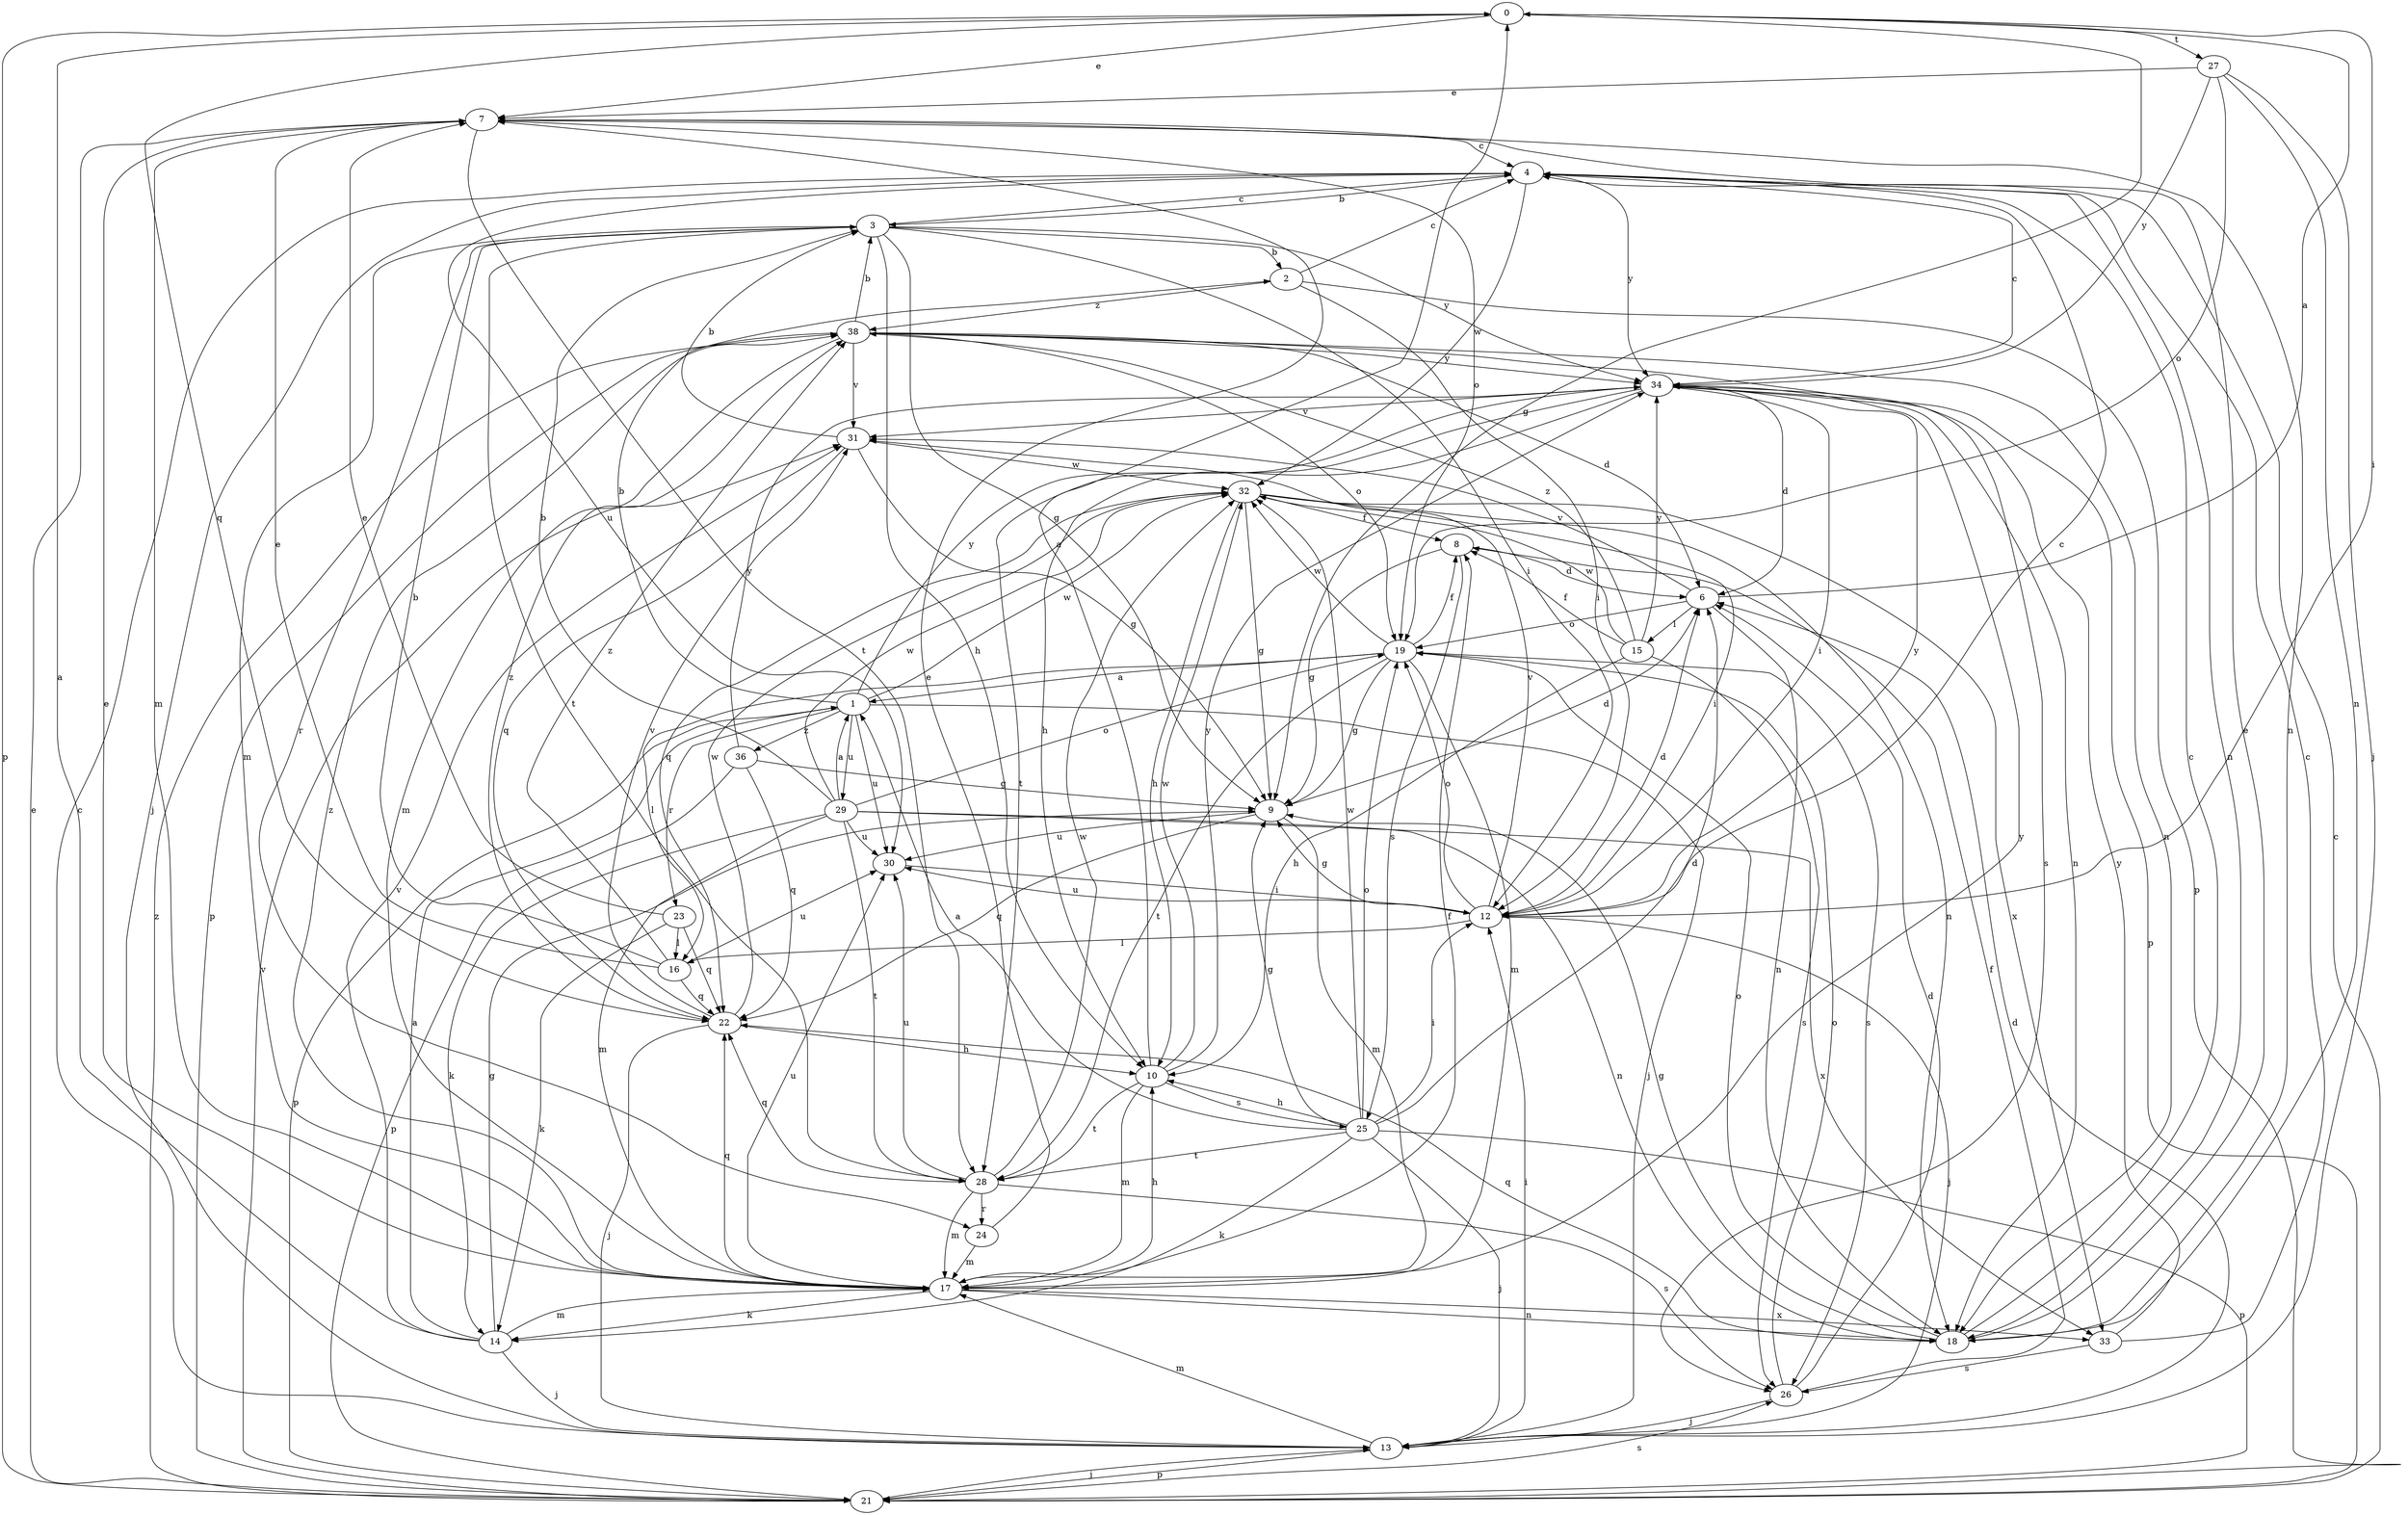 strict digraph  {
0;
1;
2;
3;
4;
6;
7;
8;
9;
10;
12;
13;
14;
15;
16;
17;
18;
19;
21;
22;
23;
24;
25;
26;
27;
28;
29;
30;
31;
32;
33;
34;
36;
38;
0 -> 7  [label=e];
0 -> 9  [label=g];
0 -> 12  [label=i];
0 -> 21  [label=p];
0 -> 22  [label=q];
0 -> 27  [label=t];
1 -> 2  [label=b];
1 -> 13  [label=j];
1 -> 21  [label=p];
1 -> 23  [label=r];
1 -> 29  [label=u];
1 -> 30  [label=u];
1 -> 32  [label=w];
1 -> 34  [label=y];
1 -> 36  [label=z];
2 -> 4  [label=c];
2 -> 12  [label=i];
2 -> 21  [label=p];
2 -> 38  [label=z];
3 -> 2  [label=b];
3 -> 4  [label=c];
3 -> 9  [label=g];
3 -> 10  [label=h];
3 -> 12  [label=i];
3 -> 17  [label=m];
3 -> 24  [label=r];
3 -> 28  [label=t];
3 -> 34  [label=y];
4 -> 3  [label=b];
4 -> 13  [label=j];
4 -> 18  [label=n];
4 -> 30  [label=u];
4 -> 32  [label=w];
4 -> 34  [label=y];
6 -> 0  [label=a];
6 -> 15  [label=l];
6 -> 18  [label=n];
6 -> 19  [label=o];
6 -> 31  [label=v];
7 -> 4  [label=c];
7 -> 17  [label=m];
7 -> 18  [label=n];
7 -> 19  [label=o];
7 -> 28  [label=t];
8 -> 6  [label=d];
8 -> 9  [label=g];
8 -> 25  [label=s];
9 -> 6  [label=d];
9 -> 17  [label=m];
9 -> 22  [label=q];
9 -> 30  [label=u];
10 -> 0  [label=a];
10 -> 17  [label=m];
10 -> 25  [label=s];
10 -> 28  [label=t];
10 -> 32  [label=w];
10 -> 34  [label=y];
12 -> 4  [label=c];
12 -> 6  [label=d];
12 -> 9  [label=g];
12 -> 13  [label=j];
12 -> 16  [label=l];
12 -> 19  [label=o];
12 -> 30  [label=u];
12 -> 31  [label=v];
12 -> 34  [label=y];
13 -> 4  [label=c];
13 -> 6  [label=d];
13 -> 12  [label=i];
13 -> 17  [label=m];
13 -> 21  [label=p];
14 -> 0  [label=a];
14 -> 1  [label=a];
14 -> 9  [label=g];
14 -> 13  [label=j];
14 -> 17  [label=m];
14 -> 31  [label=v];
15 -> 8  [label=f];
15 -> 10  [label=h];
15 -> 26  [label=s];
15 -> 32  [label=w];
15 -> 34  [label=y];
15 -> 38  [label=z];
16 -> 3  [label=b];
16 -> 7  [label=e];
16 -> 22  [label=q];
16 -> 30  [label=u];
16 -> 38  [label=z];
17 -> 7  [label=e];
17 -> 8  [label=f];
17 -> 10  [label=h];
17 -> 14  [label=k];
17 -> 18  [label=n];
17 -> 22  [label=q];
17 -> 30  [label=u];
17 -> 33  [label=x];
17 -> 34  [label=y];
17 -> 38  [label=z];
18 -> 4  [label=c];
18 -> 7  [label=e];
18 -> 9  [label=g];
18 -> 19  [label=o];
18 -> 22  [label=q];
19 -> 1  [label=a];
19 -> 8  [label=f];
19 -> 9  [label=g];
19 -> 16  [label=l];
19 -> 17  [label=m];
19 -> 26  [label=s];
19 -> 28  [label=t];
19 -> 32  [label=w];
21 -> 4  [label=c];
21 -> 7  [label=e];
21 -> 13  [label=j];
21 -> 26  [label=s];
21 -> 31  [label=v];
21 -> 38  [label=z];
22 -> 10  [label=h];
22 -> 13  [label=j];
22 -> 31  [label=v];
22 -> 32  [label=w];
22 -> 38  [label=z];
23 -> 7  [label=e];
23 -> 14  [label=k];
23 -> 16  [label=l];
23 -> 22  [label=q];
24 -> 7  [label=e];
24 -> 17  [label=m];
25 -> 1  [label=a];
25 -> 6  [label=d];
25 -> 9  [label=g];
25 -> 10  [label=h];
25 -> 12  [label=i];
25 -> 13  [label=j];
25 -> 14  [label=k];
25 -> 19  [label=o];
25 -> 21  [label=p];
25 -> 28  [label=t];
25 -> 32  [label=w];
26 -> 6  [label=d];
26 -> 8  [label=f];
26 -> 13  [label=j];
26 -> 19  [label=o];
27 -> 7  [label=e];
27 -> 13  [label=j];
27 -> 18  [label=n];
27 -> 19  [label=o];
27 -> 34  [label=y];
28 -> 17  [label=m];
28 -> 22  [label=q];
28 -> 24  [label=r];
28 -> 26  [label=s];
28 -> 30  [label=u];
28 -> 32  [label=w];
29 -> 1  [label=a];
29 -> 3  [label=b];
29 -> 14  [label=k];
29 -> 17  [label=m];
29 -> 18  [label=n];
29 -> 19  [label=o];
29 -> 28  [label=t];
29 -> 30  [label=u];
29 -> 32  [label=w];
29 -> 33  [label=x];
30 -> 12  [label=i];
31 -> 3  [label=b];
31 -> 9  [label=g];
31 -> 22  [label=q];
31 -> 32  [label=w];
32 -> 8  [label=f];
32 -> 9  [label=g];
32 -> 10  [label=h];
32 -> 12  [label=i];
32 -> 18  [label=n];
32 -> 22  [label=q];
32 -> 33  [label=x];
33 -> 4  [label=c];
33 -> 26  [label=s];
33 -> 34  [label=y];
34 -> 4  [label=c];
34 -> 6  [label=d];
34 -> 10  [label=h];
34 -> 12  [label=i];
34 -> 18  [label=n];
34 -> 21  [label=p];
34 -> 28  [label=t];
34 -> 31  [label=v];
36 -> 9  [label=g];
36 -> 21  [label=p];
36 -> 22  [label=q];
36 -> 34  [label=y];
38 -> 3  [label=b];
38 -> 6  [label=d];
38 -> 17  [label=m];
38 -> 18  [label=n];
38 -> 19  [label=o];
38 -> 21  [label=p];
38 -> 26  [label=s];
38 -> 31  [label=v];
38 -> 34  [label=y];
}

